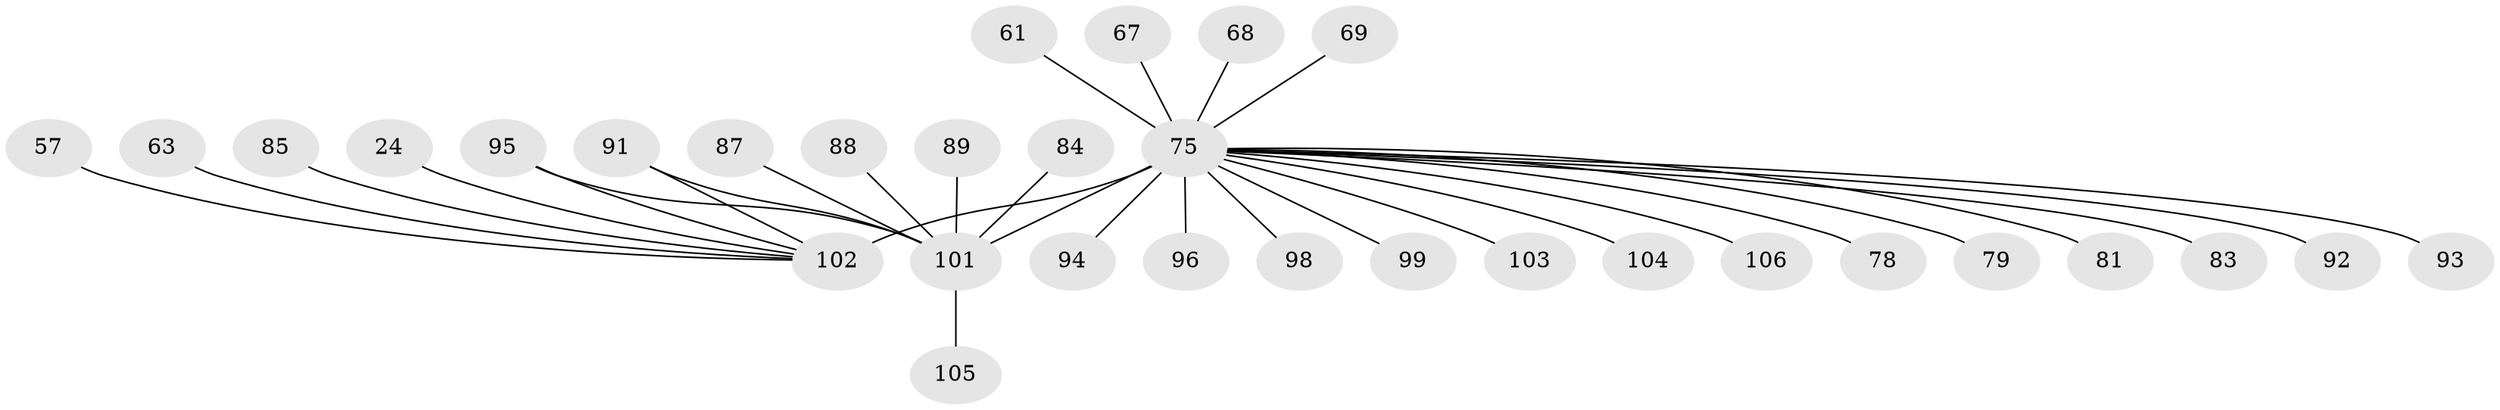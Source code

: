 // original degree distribution, {33: 0.009433962264150943, 2: 0.2358490566037736, 7: 0.009433962264150943, 20: 0.009433962264150943, 1: 0.5, 12: 0.009433962264150943, 6: 0.04716981132075472, 9: 0.009433962264150943, 3: 0.07547169811320754, 4: 0.05660377358490566, 5: 0.03773584905660377}
// Generated by graph-tools (version 1.1) at 2025/51/03/04/25 21:51:57]
// undirected, 31 vertices, 32 edges
graph export_dot {
graph [start="1"]
  node [color=gray90,style=filled];
  24;
  57;
  61;
  63;
  67;
  68;
  69;
  75 [super="+60+26+70+64+59"];
  78;
  79;
  81;
  83;
  84;
  85;
  87;
  88 [super="+56"];
  89;
  91 [super="+66"];
  92 [super="+37"];
  93 [super="+43+50"];
  94;
  95;
  96;
  98;
  99;
  101 [super="+77+90+65+80"];
  102 [super="+36+73+100+97+72+7"];
  103;
  104;
  105;
  106 [super="+49"];
  24 -- 102;
  57 -- 102;
  61 -- 75;
  63 -- 102;
  67 -- 75;
  68 -- 75;
  69 -- 75;
  75 -- 79;
  75 -- 81;
  75 -- 92 [weight=3];
  75 -- 101 [weight=13];
  75 -- 93 [weight=4];
  75 -- 78;
  75 -- 83;
  75 -- 94;
  75 -- 96;
  75 -- 98;
  75 -- 99;
  75 -- 102 [weight=13];
  75 -- 103;
  75 -- 104;
  75 -- 106;
  84 -- 101;
  85 -- 102;
  87 -- 101;
  88 -- 101;
  89 -- 101;
  91 -- 101 [weight=2];
  91 -- 102 [weight=2];
  95 -- 102;
  95 -- 101;
  101 -- 105;
}
